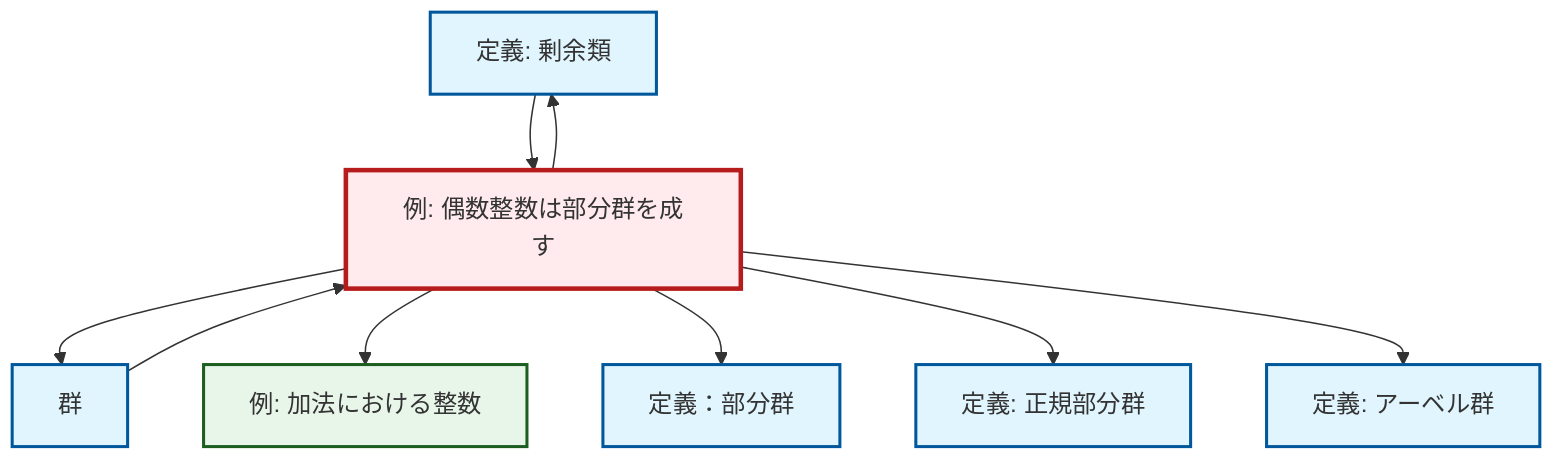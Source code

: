graph TD
    classDef definition fill:#e1f5fe,stroke:#01579b,stroke-width:2px
    classDef theorem fill:#f3e5f5,stroke:#4a148c,stroke-width:2px
    classDef axiom fill:#fff3e0,stroke:#e65100,stroke-width:2px
    classDef example fill:#e8f5e9,stroke:#1b5e20,stroke-width:2px
    classDef current fill:#ffebee,stroke:#b71c1c,stroke-width:3px
    def-coset["定義: 剰余類"]:::definition
    def-subgroup["定義：部分群"]:::definition
    ex-integers-addition["例: 加法における整数"]:::example
    def-group["群"]:::definition
    ex-even-integers-subgroup["例: 偶数整数は部分群を成す"]:::example
    def-normal-subgroup["定義: 正規部分群"]:::definition
    def-abelian-group["定義: アーベル群"]:::definition
    def-coset --> ex-even-integers-subgroup
    ex-even-integers-subgroup --> def-group
    def-group --> ex-even-integers-subgroup
    ex-even-integers-subgroup --> ex-integers-addition
    ex-even-integers-subgroup --> def-subgroup
    ex-even-integers-subgroup --> def-normal-subgroup
    ex-even-integers-subgroup --> def-coset
    ex-even-integers-subgroup --> def-abelian-group
    class ex-even-integers-subgroup current
